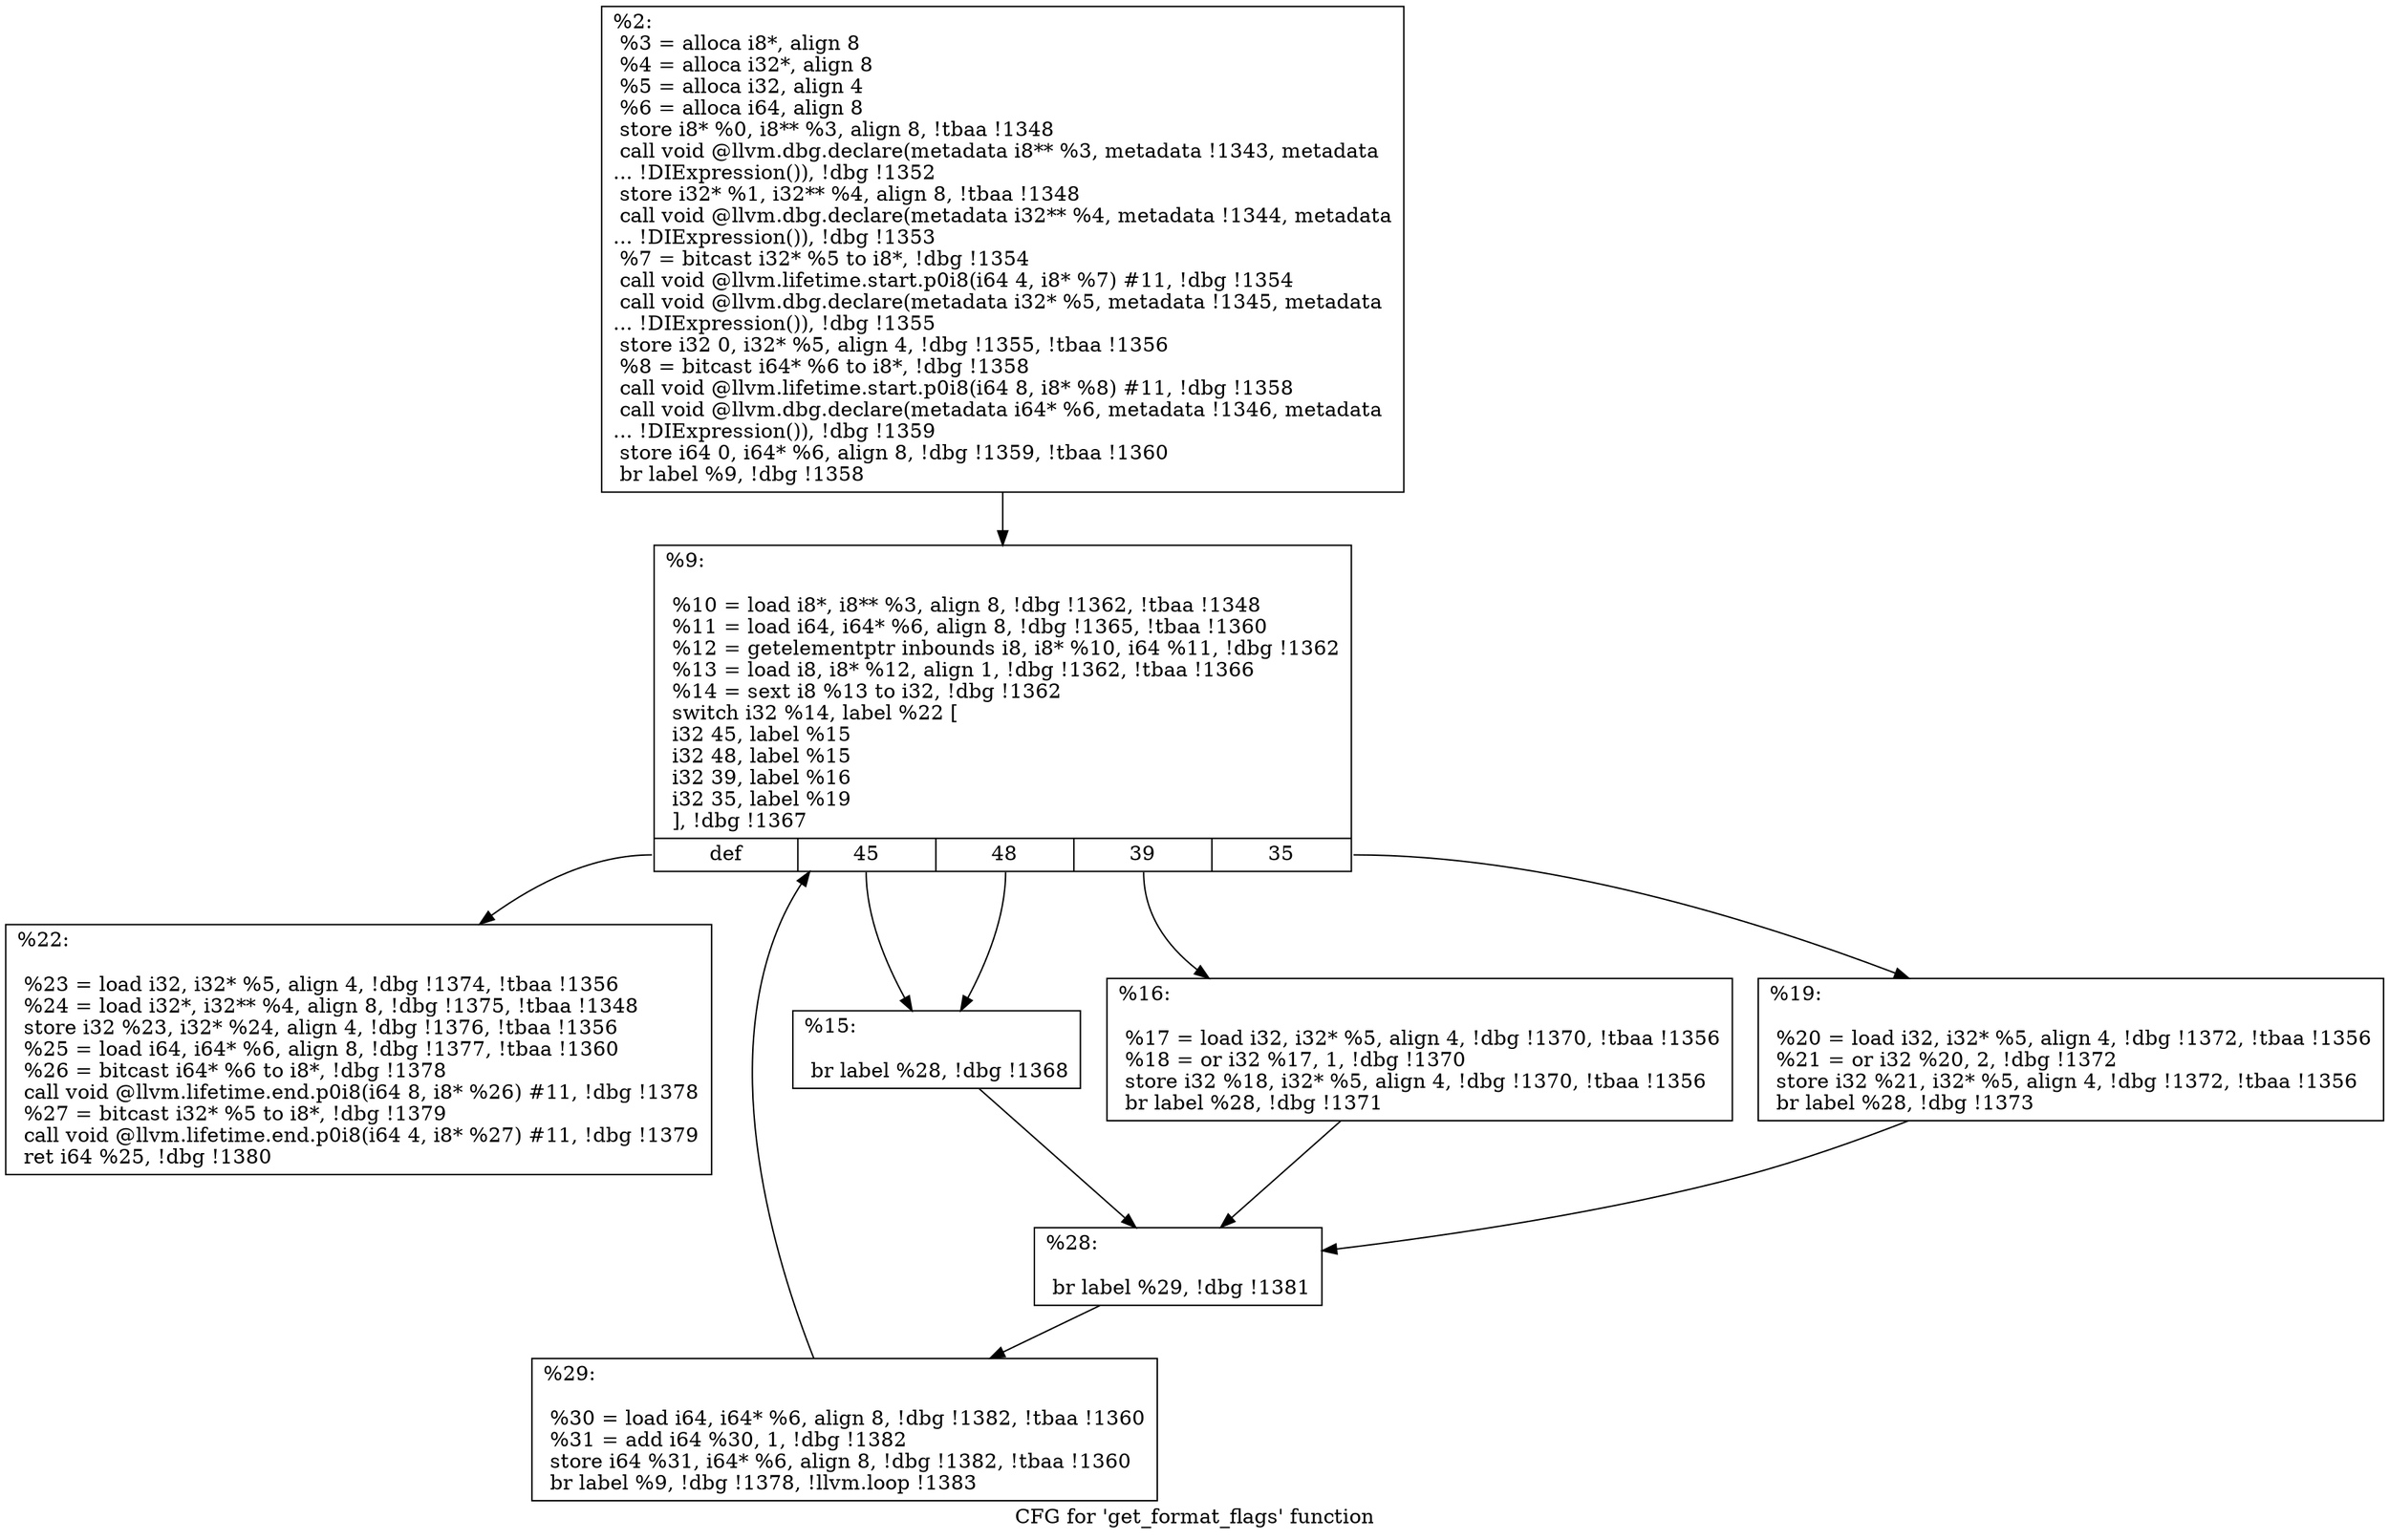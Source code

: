 digraph "CFG for 'get_format_flags' function" {
	label="CFG for 'get_format_flags' function";

	Node0x13a3cc0 [shape=record,label="{%2:\l  %3 = alloca i8*, align 8\l  %4 = alloca i32*, align 8\l  %5 = alloca i32, align 4\l  %6 = alloca i64, align 8\l  store i8* %0, i8** %3, align 8, !tbaa !1348\l  call void @llvm.dbg.declare(metadata i8** %3, metadata !1343, metadata\l... !DIExpression()), !dbg !1352\l  store i32* %1, i32** %4, align 8, !tbaa !1348\l  call void @llvm.dbg.declare(metadata i32** %4, metadata !1344, metadata\l... !DIExpression()), !dbg !1353\l  %7 = bitcast i32* %5 to i8*, !dbg !1354\l  call void @llvm.lifetime.start.p0i8(i64 4, i8* %7) #11, !dbg !1354\l  call void @llvm.dbg.declare(metadata i32* %5, metadata !1345, metadata\l... !DIExpression()), !dbg !1355\l  store i32 0, i32* %5, align 4, !dbg !1355, !tbaa !1356\l  %8 = bitcast i64* %6 to i8*, !dbg !1358\l  call void @llvm.lifetime.start.p0i8(i64 8, i8* %8) #11, !dbg !1358\l  call void @llvm.dbg.declare(metadata i64* %6, metadata !1346, metadata\l... !DIExpression()), !dbg !1359\l  store i64 0, i64* %6, align 8, !dbg !1359, !tbaa !1360\l  br label %9, !dbg !1358\l}"];
	Node0x13a3cc0 -> Node0x13a3d10;
	Node0x13a3d10 [shape=record,label="{%9:\l\l  %10 = load i8*, i8** %3, align 8, !dbg !1362, !tbaa !1348\l  %11 = load i64, i64* %6, align 8, !dbg !1365, !tbaa !1360\l  %12 = getelementptr inbounds i8, i8* %10, i64 %11, !dbg !1362\l  %13 = load i8, i8* %12, align 1, !dbg !1362, !tbaa !1366\l  %14 = sext i8 %13 to i32, !dbg !1362\l  switch i32 %14, label %22 [\l    i32 45, label %15\l    i32 48, label %15\l    i32 39, label %16\l    i32 35, label %19\l  ], !dbg !1367\l|{<s0>def|<s1>45|<s2>48|<s3>39|<s4>35}}"];
	Node0x13a3d10:s0 -> Node0x13a3e50;
	Node0x13a3d10:s1 -> Node0x13a3d60;
	Node0x13a3d10:s2 -> Node0x13a3d60;
	Node0x13a3d10:s3 -> Node0x13a3db0;
	Node0x13a3d10:s4 -> Node0x13a3e00;
	Node0x13a3d60 [shape=record,label="{%15:\l\l  br label %28, !dbg !1368\l}"];
	Node0x13a3d60 -> Node0x13a3ea0;
	Node0x13a3db0 [shape=record,label="{%16:\l\l  %17 = load i32, i32* %5, align 4, !dbg !1370, !tbaa !1356\l  %18 = or i32 %17, 1, !dbg !1370\l  store i32 %18, i32* %5, align 4, !dbg !1370, !tbaa !1356\l  br label %28, !dbg !1371\l}"];
	Node0x13a3db0 -> Node0x13a3ea0;
	Node0x13a3e00 [shape=record,label="{%19:\l\l  %20 = load i32, i32* %5, align 4, !dbg !1372, !tbaa !1356\l  %21 = or i32 %20, 2, !dbg !1372\l  store i32 %21, i32* %5, align 4, !dbg !1372, !tbaa !1356\l  br label %28, !dbg !1373\l}"];
	Node0x13a3e00 -> Node0x13a3ea0;
	Node0x13a3e50 [shape=record,label="{%22:\l\l  %23 = load i32, i32* %5, align 4, !dbg !1374, !tbaa !1356\l  %24 = load i32*, i32** %4, align 8, !dbg !1375, !tbaa !1348\l  store i32 %23, i32* %24, align 4, !dbg !1376, !tbaa !1356\l  %25 = load i64, i64* %6, align 8, !dbg !1377, !tbaa !1360\l  %26 = bitcast i64* %6 to i8*, !dbg !1378\l  call void @llvm.lifetime.end.p0i8(i64 8, i8* %26) #11, !dbg !1378\l  %27 = bitcast i32* %5 to i8*, !dbg !1379\l  call void @llvm.lifetime.end.p0i8(i64 4, i8* %27) #11, !dbg !1379\l  ret i64 %25, !dbg !1380\l}"];
	Node0x13a3ea0 [shape=record,label="{%28:\l\l  br label %29, !dbg !1381\l}"];
	Node0x13a3ea0 -> Node0x13a3ef0;
	Node0x13a3ef0 [shape=record,label="{%29:\l\l  %30 = load i64, i64* %6, align 8, !dbg !1382, !tbaa !1360\l  %31 = add i64 %30, 1, !dbg !1382\l  store i64 %31, i64* %6, align 8, !dbg !1382, !tbaa !1360\l  br label %9, !dbg !1378, !llvm.loop !1383\l}"];
	Node0x13a3ef0 -> Node0x13a3d10;
}
